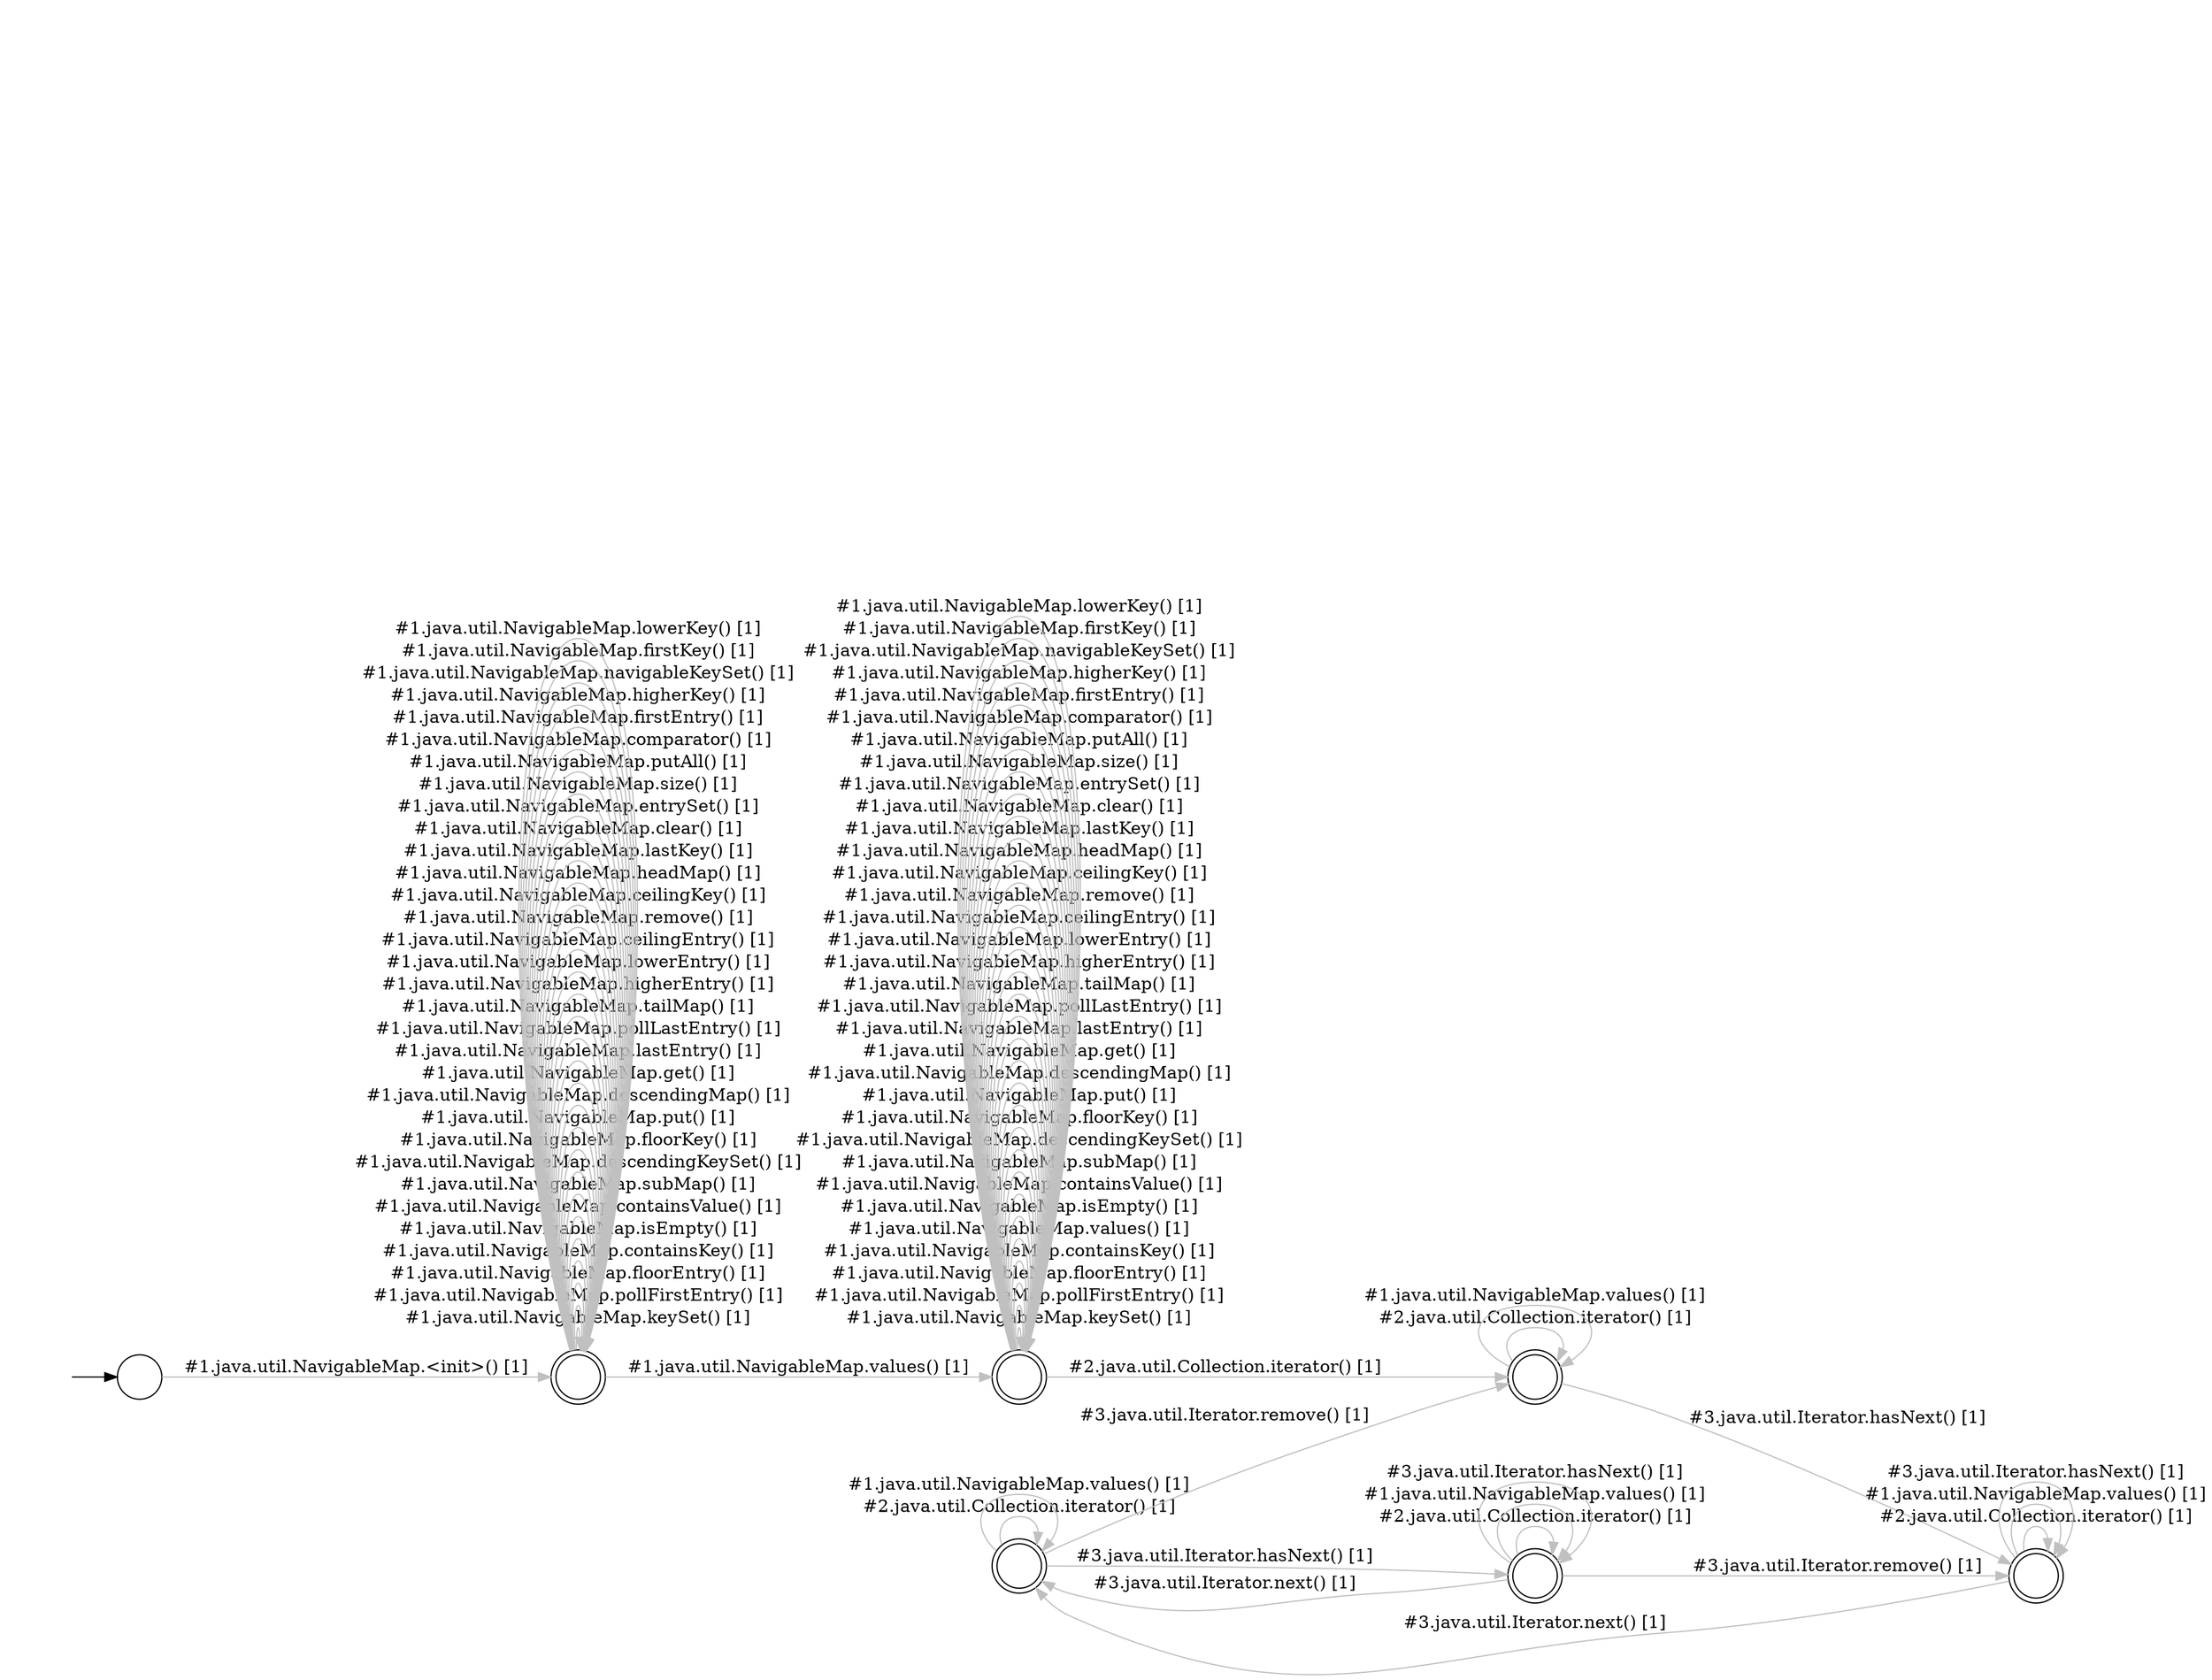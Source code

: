 digraph Automaton {
  rankdir = LR;
  0 [shape=doublecircle,label=""];
  0 -> 0 [label="#2.java.util.Collection.iterator() [1]",style="setlinewidth(1)",color=gray]
  0 -> 6 [label="#3.java.util.Iterator.remove() [1]",style="setlinewidth(1)",color=gray]
  0 -> 0 [label="#1.java.util.NavigableMap.values() [1]",style="setlinewidth(1)",color=gray]
  0 -> 5 [label="#3.java.util.Iterator.hasNext() [1]",style="setlinewidth(1)",color=gray]
  1 [shape=doublecircle,label=""];
  1 -> 1 [label="#1.java.util.NavigableMap.keySet() [1]",style="setlinewidth(1)",color=gray]
  1 -> 1 [label="#1.java.util.NavigableMap.pollFirstEntry() [1]",style="setlinewidth(1)",color=gray]
  1 -> 1 [label="#1.java.util.NavigableMap.floorEntry() [1]",style="setlinewidth(1)",color=gray]
  1 -> 1 [label="#1.java.util.NavigableMap.containsKey() [1]",style="setlinewidth(1)",color=gray]
  1 -> 4 [label="#1.java.util.NavigableMap.values() [1]",style="setlinewidth(1)",color=gray]
  1 -> 1 [label="#1.java.util.NavigableMap.isEmpty() [1]",style="setlinewidth(1)",color=gray]
  1 -> 1 [label="#1.java.util.NavigableMap.containsValue() [1]",style="setlinewidth(1)",color=gray]
  1 -> 1 [label="#1.java.util.NavigableMap.subMap() [1]",style="setlinewidth(1)",color=gray]
  1 -> 1 [label="#1.java.util.NavigableMap.descendingKeySet() [1]",style="setlinewidth(1)",color=gray]
  1 -> 1 [label="#1.java.util.NavigableMap.floorKey() [1]",style="setlinewidth(1)",color=gray]
  1 -> 1 [label="#1.java.util.NavigableMap.put() [1]",style="setlinewidth(1)",color=gray]
  1 -> 1 [label="#1.java.util.NavigableMap.descendingMap() [1]",style="setlinewidth(1)",color=gray]
  1 -> 1 [label="#1.java.util.NavigableMap.get() [1]",style="setlinewidth(1)",color=gray]
  1 -> 1 [label="#1.java.util.NavigableMap.lastEntry() [1]",style="setlinewidth(1)",color=gray]
  1 -> 1 [label="#1.java.util.NavigableMap.pollLastEntry() [1]",style="setlinewidth(1)",color=gray]
  1 -> 1 [label="#1.java.util.NavigableMap.tailMap() [1]",style="setlinewidth(1)",color=gray]
  1 -> 1 [label="#1.java.util.NavigableMap.higherEntry() [1]",style="setlinewidth(1)",color=gray]
  1 -> 1 [label="#1.java.util.NavigableMap.lowerEntry() [1]",style="setlinewidth(1)",color=gray]
  1 -> 1 [label="#1.java.util.NavigableMap.ceilingEntry() [1]",style="setlinewidth(1)",color=gray]
  1 -> 1 [label="#1.java.util.NavigableMap.remove() [1]",style="setlinewidth(1)",color=gray]
  1 -> 1 [label="#1.java.util.NavigableMap.ceilingKey() [1]",style="setlinewidth(1)",color=gray]
  1 -> 1 [label="#1.java.util.NavigableMap.headMap() [1]",style="setlinewidth(1)",color=gray]
  1 -> 1 [label="#1.java.util.NavigableMap.lastKey() [1]",style="setlinewidth(1)",color=gray]
  1 -> 1 [label="#1.java.util.NavigableMap.clear() [1]",style="setlinewidth(1)",color=gray]
  1 -> 1 [label="#1.java.util.NavigableMap.entrySet() [1]",style="setlinewidth(1)",color=gray]
  1 -> 1 [label="#1.java.util.NavigableMap.size() [1]",style="setlinewidth(1)",color=gray]
  1 -> 1 [label="#1.java.util.NavigableMap.putAll() [1]",style="setlinewidth(1)",color=gray]
  1 -> 1 [label="#1.java.util.NavigableMap.comparator() [1]",style="setlinewidth(1)",color=gray]
  1 -> 1 [label="#1.java.util.NavigableMap.firstEntry() [1]",style="setlinewidth(1)",color=gray]
  1 -> 1 [label="#1.java.util.NavigableMap.higherKey() [1]",style="setlinewidth(1)",color=gray]
  1 -> 1 [label="#1.java.util.NavigableMap.navigableKeySet() [1]",style="setlinewidth(1)",color=gray]
  1 -> 1 [label="#1.java.util.NavigableMap.firstKey() [1]",style="setlinewidth(1)",color=gray]
  1 -> 1 [label="#1.java.util.NavigableMap.lowerKey() [1]",style="setlinewidth(1)",color=gray]
  2 [shape=doublecircle,label=""];
  2 -> 2 [label="#2.java.util.Collection.iterator() [1]",style="setlinewidth(1)",color=gray]
  2 -> 0 [label="#3.java.util.Iterator.next() [1]",style="setlinewidth(1)",color=gray]
  2 -> 2 [label="#1.java.util.NavigableMap.values() [1]",style="setlinewidth(1)",color=gray]
  2 -> 2 [label="#3.java.util.Iterator.hasNext() [1]",style="setlinewidth(1)",color=gray]
  3 [shape=circle,label=""];
  initial [shape=plaintext,label=""];
  initial -> 3
  3 -> 1 [label="#1.java.util.NavigableMap.<init>() [1]",style="setlinewidth(1)",color=gray]
  4 [shape=doublecircle,label=""];
  4 -> 4 [label="#1.java.util.NavigableMap.keySet() [1]",style="setlinewidth(1)",color=gray]
  4 -> 4 [label="#1.java.util.NavigableMap.pollFirstEntry() [1]",style="setlinewidth(1)",color=gray]
  4 -> 4 [label="#1.java.util.NavigableMap.floorEntry() [1]",style="setlinewidth(1)",color=gray]
  4 -> 4 [label="#1.java.util.NavigableMap.containsKey() [1]",style="setlinewidth(1)",color=gray]
  4 -> 4 [label="#1.java.util.NavigableMap.values() [1]",style="setlinewidth(1)",color=gray]
  4 -> 4 [label="#1.java.util.NavigableMap.isEmpty() [1]",style="setlinewidth(1)",color=gray]
  4 -> 4 [label="#1.java.util.NavigableMap.containsValue() [1]",style="setlinewidth(1)",color=gray]
  4 -> 4 [label="#1.java.util.NavigableMap.subMap() [1]",style="setlinewidth(1)",color=gray]
  4 -> 4 [label="#1.java.util.NavigableMap.descendingKeySet() [1]",style="setlinewidth(1)",color=gray]
  4 -> 4 [label="#1.java.util.NavigableMap.floorKey() [1]",style="setlinewidth(1)",color=gray]
  4 -> 4 [label="#1.java.util.NavigableMap.put() [1]",style="setlinewidth(1)",color=gray]
  4 -> 4 [label="#1.java.util.NavigableMap.descendingMap() [1]",style="setlinewidth(1)",color=gray]
  4 -> 4 [label="#1.java.util.NavigableMap.get() [1]",style="setlinewidth(1)",color=gray]
  4 -> 4 [label="#1.java.util.NavigableMap.lastEntry() [1]",style="setlinewidth(1)",color=gray]
  4 -> 4 [label="#1.java.util.NavigableMap.pollLastEntry() [1]",style="setlinewidth(1)",color=gray]
  4 -> 4 [label="#1.java.util.NavigableMap.tailMap() [1]",style="setlinewidth(1)",color=gray]
  4 -> 4 [label="#1.java.util.NavigableMap.higherEntry() [1]",style="setlinewidth(1)",color=gray]
  4 -> 4 [label="#1.java.util.NavigableMap.lowerEntry() [1]",style="setlinewidth(1)",color=gray]
  4 -> 4 [label="#1.java.util.NavigableMap.ceilingEntry() [1]",style="setlinewidth(1)",color=gray]
  4 -> 4 [label="#1.java.util.NavigableMap.remove() [1]",style="setlinewidth(1)",color=gray]
  4 -> 4 [label="#1.java.util.NavigableMap.ceilingKey() [1]",style="setlinewidth(1)",color=gray]
  4 -> 4 [label="#1.java.util.NavigableMap.headMap() [1]",style="setlinewidth(1)",color=gray]
  4 -> 4 [label="#1.java.util.NavigableMap.lastKey() [1]",style="setlinewidth(1)",color=gray]
  4 -> 4 [label="#1.java.util.NavigableMap.clear() [1]",style="setlinewidth(1)",color=gray]
  4 -> 4 [label="#1.java.util.NavigableMap.entrySet() [1]",style="setlinewidth(1)",color=gray]
  4 -> 4 [label="#1.java.util.NavigableMap.size() [1]",style="setlinewidth(1)",color=gray]
  4 -> 4 [label="#1.java.util.NavigableMap.putAll() [1]",style="setlinewidth(1)",color=gray]
  4 -> 6 [label="#2.java.util.Collection.iterator() [1]",style="setlinewidth(1)",color=gray]
  4 -> 4 [label="#1.java.util.NavigableMap.comparator() [1]",style="setlinewidth(1)",color=gray]
  4 -> 4 [label="#1.java.util.NavigableMap.firstEntry() [1]",style="setlinewidth(1)",color=gray]
  4 -> 4 [label="#1.java.util.NavigableMap.higherKey() [1]",style="setlinewidth(1)",color=gray]
  4 -> 4 [label="#1.java.util.NavigableMap.navigableKeySet() [1]",style="setlinewidth(1)",color=gray]
  4 -> 4 [label="#1.java.util.NavigableMap.firstKey() [1]",style="setlinewidth(1)",color=gray]
  4 -> 4 [label="#1.java.util.NavigableMap.lowerKey() [1]",style="setlinewidth(1)",color=gray]
  5 [shape=doublecircle,label=""];
  5 -> 5 [label="#2.java.util.Collection.iterator() [1]",style="setlinewidth(1)",color=gray]
  5 -> 2 [label="#3.java.util.Iterator.remove() [1]",style="setlinewidth(1)",color=gray]
  5 -> 0 [label="#3.java.util.Iterator.next() [1]",style="setlinewidth(1)",color=gray]
  5 -> 5 [label="#1.java.util.NavigableMap.values() [1]",style="setlinewidth(1)",color=gray]
  5 -> 5 [label="#3.java.util.Iterator.hasNext() [1]",style="setlinewidth(1)",color=gray]
  6 [shape=doublecircle,label=""];
  6 -> 6 [label="#2.java.util.Collection.iterator() [1]",style="setlinewidth(1)",color=gray]
  6 -> 6 [label="#1.java.util.NavigableMap.values() [1]",style="setlinewidth(1)",color=gray]
  6 -> 2 [label="#3.java.util.Iterator.hasNext() [1]",style="setlinewidth(1)",color=gray]
}
